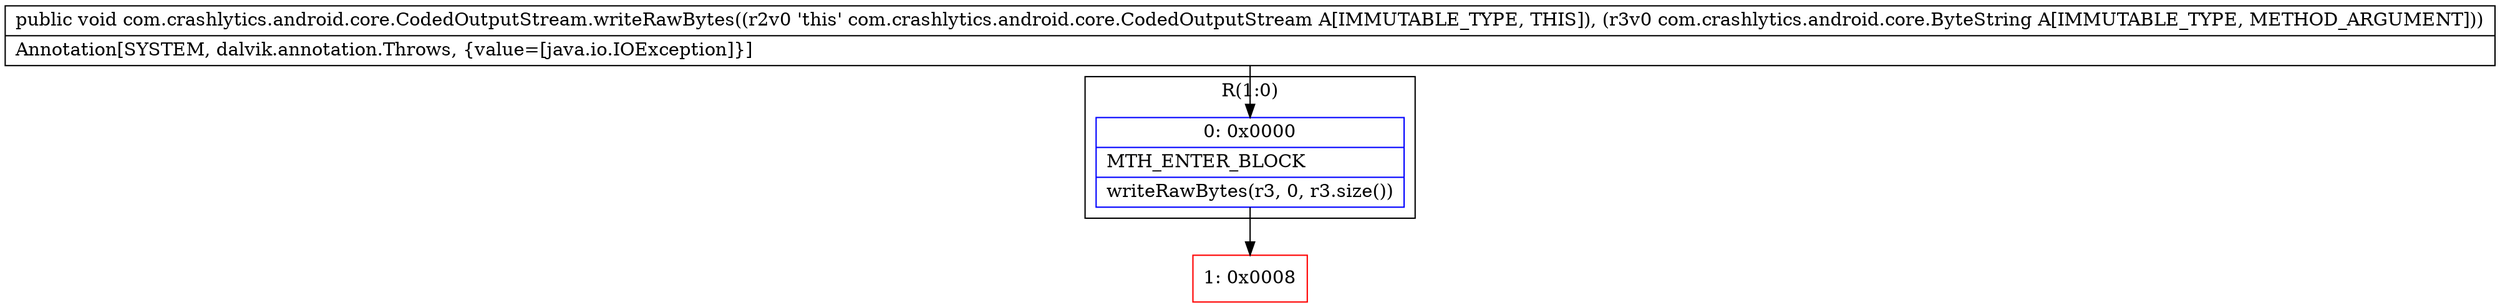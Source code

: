digraph "CFG forcom.crashlytics.android.core.CodedOutputStream.writeRawBytes(Lcom\/crashlytics\/android\/core\/ByteString;)V" {
subgraph cluster_Region_1522673247 {
label = "R(1:0)";
node [shape=record,color=blue];
Node_0 [shape=record,label="{0\:\ 0x0000|MTH_ENTER_BLOCK\l|writeRawBytes(r3, 0, r3.size())\l}"];
}
Node_1 [shape=record,color=red,label="{1\:\ 0x0008}"];
MethodNode[shape=record,label="{public void com.crashlytics.android.core.CodedOutputStream.writeRawBytes((r2v0 'this' com.crashlytics.android.core.CodedOutputStream A[IMMUTABLE_TYPE, THIS]), (r3v0 com.crashlytics.android.core.ByteString A[IMMUTABLE_TYPE, METHOD_ARGUMENT]))  | Annotation[SYSTEM, dalvik.annotation.Throws, \{value=[java.io.IOException]\}]\l}"];
MethodNode -> Node_0;
Node_0 -> Node_1;
}

